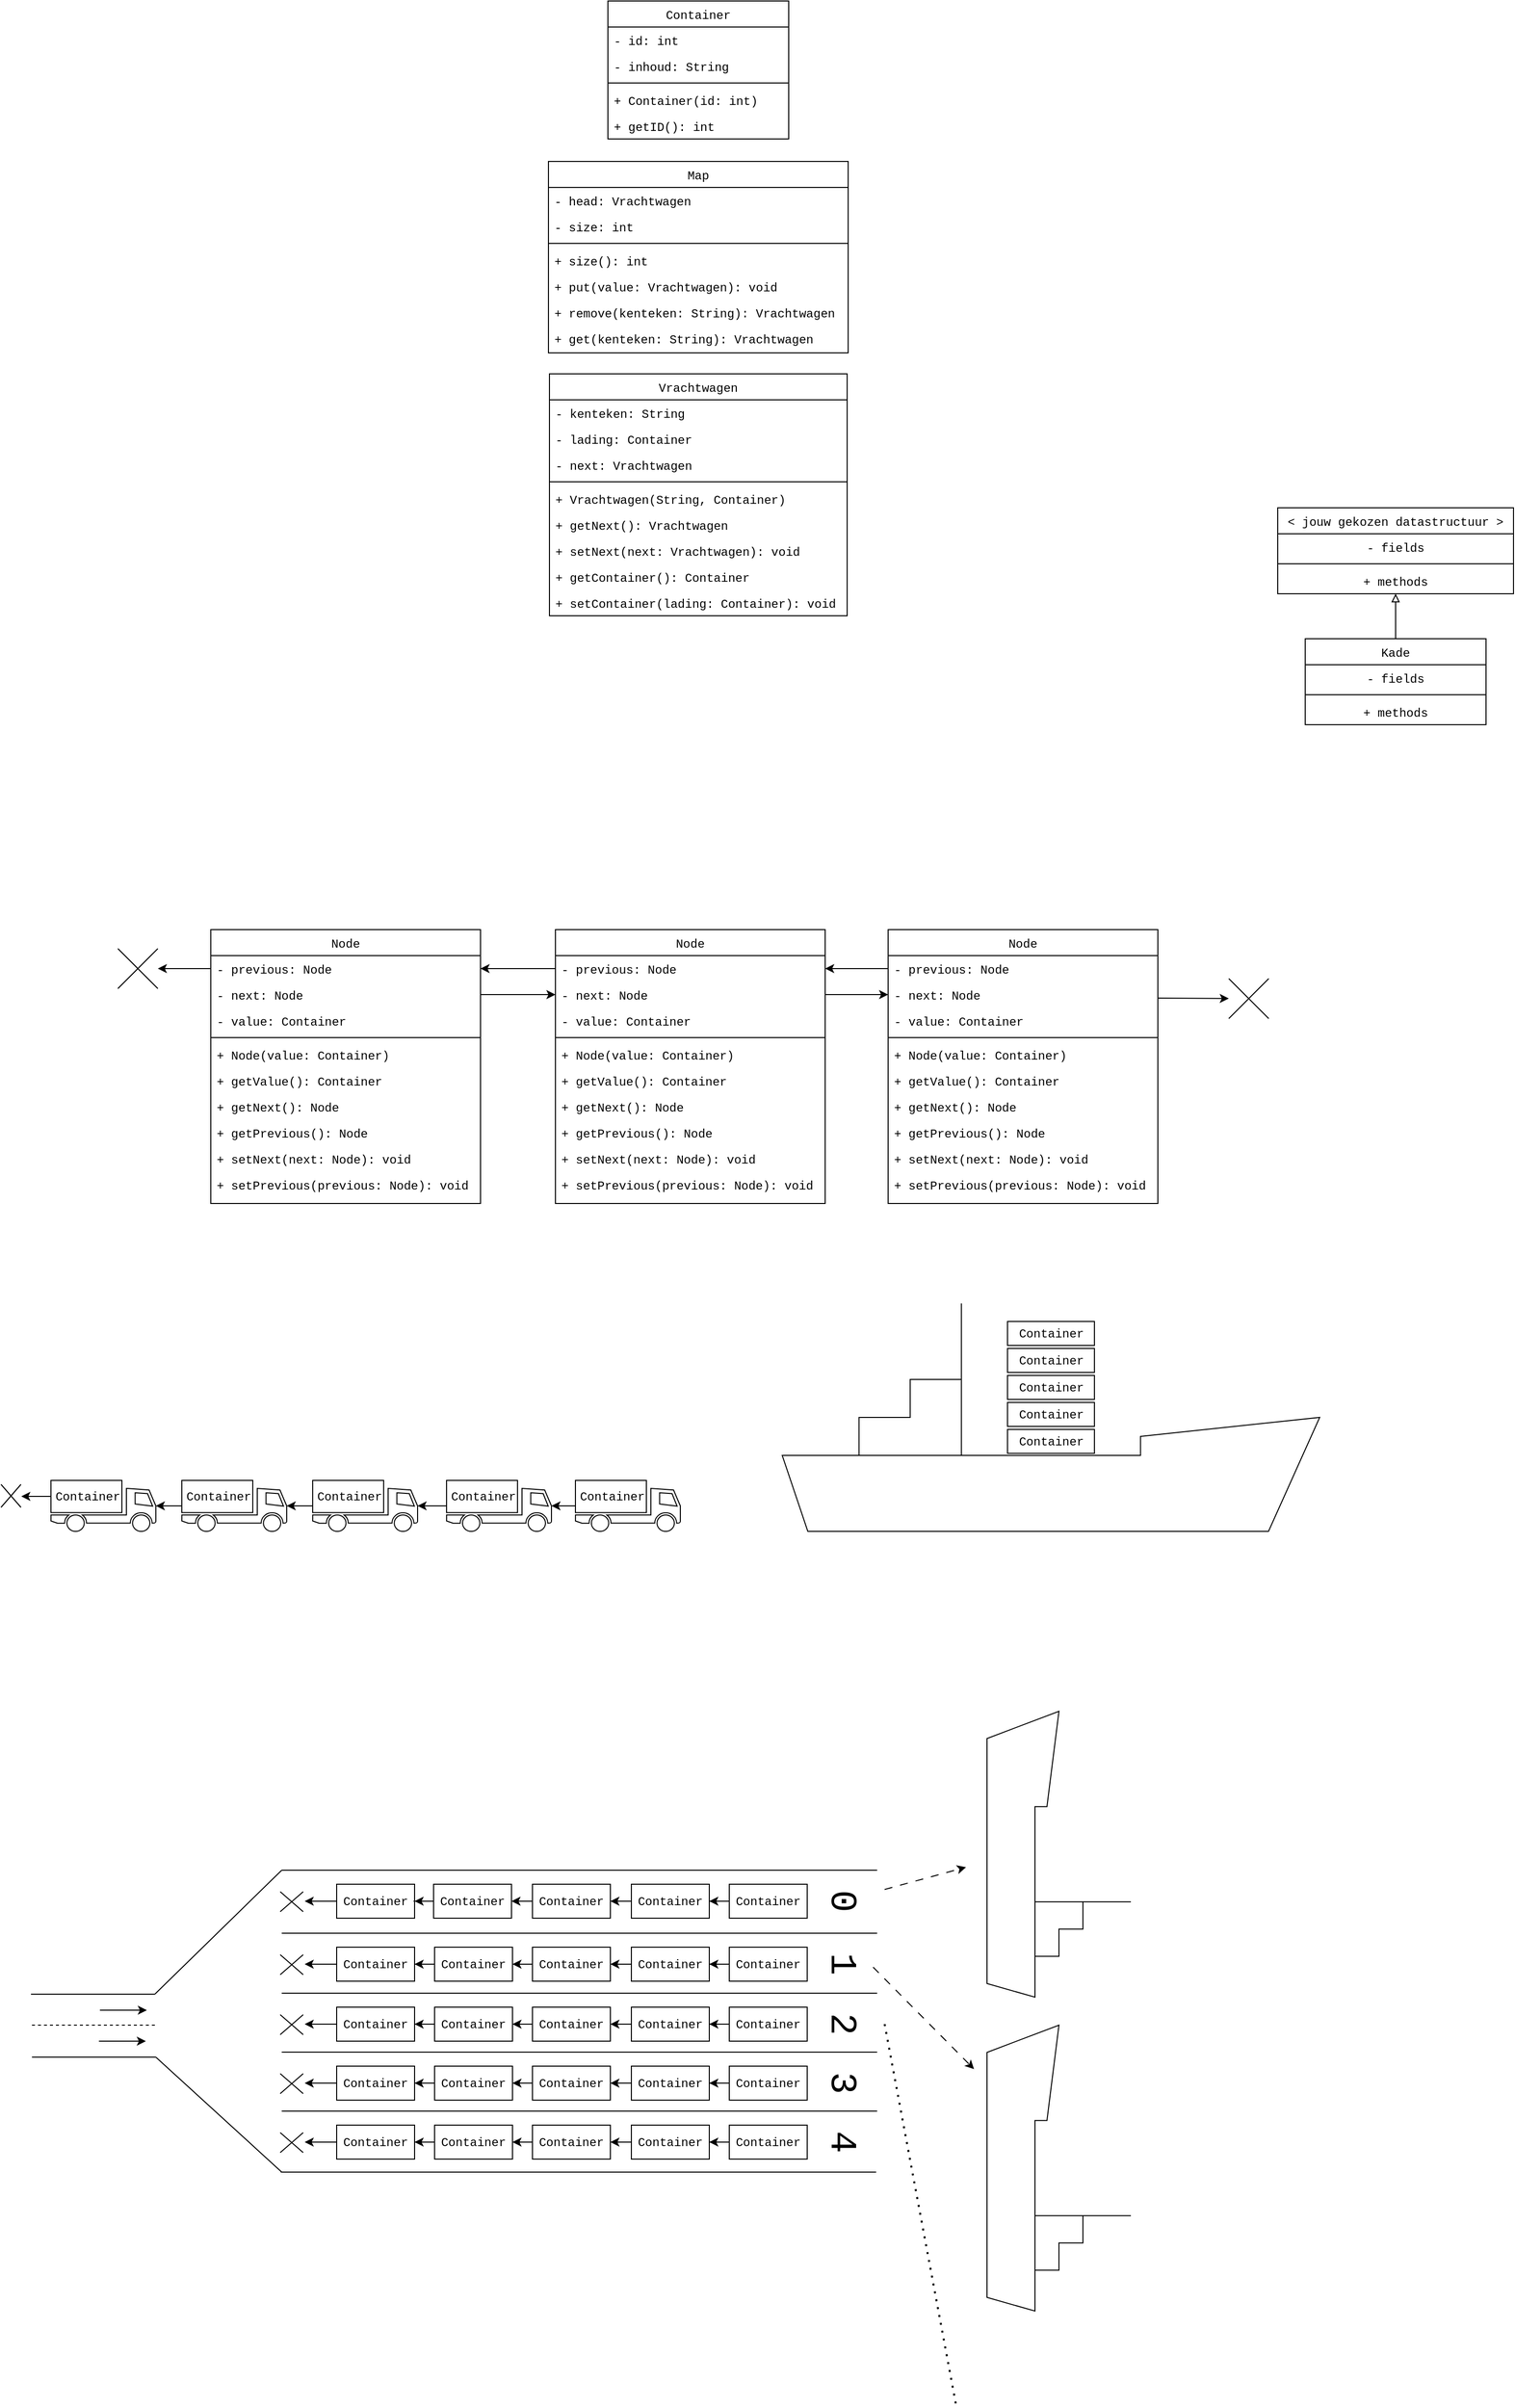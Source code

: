 <mxfile version="24.0.1" type="device">
  <diagram name="Page-1" id="PR6fOSyUJeauLr7hAAhh">
    <mxGraphModel dx="1669" dy="2270" grid="0" gridSize="10" guides="1" tooltips="1" connect="1" arrows="1" fold="1" page="0" pageScale="1" pageWidth="850" pageHeight="1100" math="0" shadow="0">
      <root>
        <mxCell id="0" />
        <mxCell id="1" parent="0" />
        <mxCell id="jDrMUYj8cxWC8FAjD2sR-1" value="Node" style="swimlane;fontStyle=0;align=center;verticalAlign=top;childLayout=stackLayout;horizontal=1;startSize=26;horizontalStack=0;resizeParent=1;resizeLast=0;collapsible=1;marginBottom=0;rounded=0;shadow=0;strokeWidth=1;fontFamily=Courier New;" parent="1" vertex="1">
          <mxGeometry x="61" y="-51" width="270" height="274" as="geometry">
            <mxRectangle x="550" y="140" width="160" height="26" as="alternateBounds" />
          </mxGeometry>
        </mxCell>
        <mxCell id="jDrMUYj8cxWC8FAjD2sR-2" value="- previous: Node" style="text;align=left;verticalAlign=top;spacingLeft=4;spacingRight=4;overflow=hidden;rotatable=0;points=[[0,0.5],[1,0.5]];portConstraint=eastwest;rounded=0;shadow=0;html=0;fontFamily=Courier New;" parent="jDrMUYj8cxWC8FAjD2sR-1" vertex="1">
          <mxGeometry y="26" width="270" height="26" as="geometry" />
        </mxCell>
        <mxCell id="jDrMUYj8cxWC8FAjD2sR-3" value="- next: Node" style="text;align=left;verticalAlign=top;spacingLeft=4;spacingRight=4;overflow=hidden;rotatable=0;points=[[0,0.5],[1,0.5]];portConstraint=eastwest;rounded=0;shadow=0;html=0;fontFamily=Courier New;" parent="jDrMUYj8cxWC8FAjD2sR-1" vertex="1">
          <mxGeometry y="52" width="270" height="26" as="geometry" />
        </mxCell>
        <mxCell id="jDrMUYj8cxWC8FAjD2sR-4" value="- value: Container" style="text;align=left;verticalAlign=top;spacingLeft=4;spacingRight=4;overflow=hidden;rotatable=0;points=[[0,0.5],[1,0.5]];portConstraint=eastwest;rounded=0;shadow=0;html=0;fontFamily=Courier New;" parent="jDrMUYj8cxWC8FAjD2sR-1" vertex="1">
          <mxGeometry y="78" width="270" height="26" as="geometry" />
        </mxCell>
        <mxCell id="jDrMUYj8cxWC8FAjD2sR-5" value="" style="line;html=1;strokeWidth=1;align=left;verticalAlign=middle;spacingTop=-1;spacingLeft=3;spacingRight=3;rotatable=0;labelPosition=right;points=[];portConstraint=eastwest;fontFamily=Courier New;" parent="jDrMUYj8cxWC8FAjD2sR-1" vertex="1">
          <mxGeometry y="104" width="270" height="8" as="geometry" />
        </mxCell>
        <mxCell id="jDrMUYj8cxWC8FAjD2sR-6" value="+ Node(value: Container)" style="text;align=left;verticalAlign=top;spacingLeft=4;spacingRight=4;overflow=hidden;rotatable=0;points=[[0,0.5],[1,0.5]];portConstraint=eastwest;fontFamily=Courier New;" parent="jDrMUYj8cxWC8FAjD2sR-1" vertex="1">
          <mxGeometry y="112" width="270" height="26" as="geometry" />
        </mxCell>
        <mxCell id="jDrMUYj8cxWC8FAjD2sR-7" value="+ getValue(): Container" style="text;align=left;verticalAlign=top;spacingLeft=4;spacingRight=4;overflow=hidden;rotatable=0;points=[[0,0.5],[1,0.5]];portConstraint=eastwest;fontFamily=Courier New;" parent="jDrMUYj8cxWC8FAjD2sR-1" vertex="1">
          <mxGeometry y="138" width="270" height="26" as="geometry" />
        </mxCell>
        <mxCell id="jDrMUYj8cxWC8FAjD2sR-8" value="+ getNext(): Node" style="text;align=left;verticalAlign=top;spacingLeft=4;spacingRight=4;overflow=hidden;rotatable=0;points=[[0,0.5],[1,0.5]];portConstraint=eastwest;fontFamily=Courier New;" parent="jDrMUYj8cxWC8FAjD2sR-1" vertex="1">
          <mxGeometry y="164" width="270" height="26" as="geometry" />
        </mxCell>
        <mxCell id="jDrMUYj8cxWC8FAjD2sR-9" value="+ getPrevious(): Node" style="text;align=left;verticalAlign=top;spacingLeft=4;spacingRight=4;overflow=hidden;rotatable=0;points=[[0,0.5],[1,0.5]];portConstraint=eastwest;fontFamily=Courier New;" parent="jDrMUYj8cxWC8FAjD2sR-1" vertex="1">
          <mxGeometry y="190" width="270" height="26" as="geometry" />
        </mxCell>
        <mxCell id="jDrMUYj8cxWC8FAjD2sR-10" value="+ setNext(next: Node): void" style="text;align=left;verticalAlign=top;spacingLeft=4;spacingRight=4;overflow=hidden;rotatable=0;points=[[0,0.5],[1,0.5]];portConstraint=eastwest;fontFamily=Courier New;" parent="jDrMUYj8cxWC8FAjD2sR-1" vertex="1">
          <mxGeometry y="216" width="270" height="26" as="geometry" />
        </mxCell>
        <mxCell id="jDrMUYj8cxWC8FAjD2sR-11" value="+ setPrevious(previous: Node): void" style="text;align=left;verticalAlign=top;spacingLeft=4;spacingRight=4;overflow=hidden;rotatable=0;points=[[0,0.5],[1,0.5]];portConstraint=eastwest;fontFamily=Courier New;" parent="jDrMUYj8cxWC8FAjD2sR-1" vertex="1">
          <mxGeometry y="242" width="270" height="26" as="geometry" />
        </mxCell>
        <mxCell id="jDrMUYj8cxWC8FAjD2sR-12" value="Node" style="swimlane;fontStyle=0;align=center;verticalAlign=top;childLayout=stackLayout;horizontal=1;startSize=26;horizontalStack=0;resizeParent=1;resizeLast=0;collapsible=1;marginBottom=0;rounded=0;shadow=0;strokeWidth=1;fontFamily=Courier New;" parent="1" vertex="1">
          <mxGeometry x="406" y="-51" width="270" height="274" as="geometry">
            <mxRectangle x="550" y="140" width="160" height="26" as="alternateBounds" />
          </mxGeometry>
        </mxCell>
        <mxCell id="jDrMUYj8cxWC8FAjD2sR-13" value="- previous: Node" style="text;align=left;verticalAlign=top;spacingLeft=4;spacingRight=4;overflow=hidden;rotatable=0;points=[[0,0.5],[1,0.5]];portConstraint=eastwest;rounded=0;shadow=0;html=0;fontFamily=Courier New;" parent="jDrMUYj8cxWC8FAjD2sR-12" vertex="1">
          <mxGeometry y="26" width="270" height="26" as="geometry" />
        </mxCell>
        <mxCell id="jDrMUYj8cxWC8FAjD2sR-14" value="- next: Node" style="text;align=left;verticalAlign=top;spacingLeft=4;spacingRight=4;overflow=hidden;rotatable=0;points=[[0,0.5],[1,0.5]];portConstraint=eastwest;rounded=0;shadow=0;html=0;fontFamily=Courier New;" parent="jDrMUYj8cxWC8FAjD2sR-12" vertex="1">
          <mxGeometry y="52" width="270" height="26" as="geometry" />
        </mxCell>
        <mxCell id="jDrMUYj8cxWC8FAjD2sR-15" value="- value: Container" style="text;align=left;verticalAlign=top;spacingLeft=4;spacingRight=4;overflow=hidden;rotatable=0;points=[[0,0.5],[1,0.5]];portConstraint=eastwest;rounded=0;shadow=0;html=0;fontFamily=Courier New;" parent="jDrMUYj8cxWC8FAjD2sR-12" vertex="1">
          <mxGeometry y="78" width="270" height="26" as="geometry" />
        </mxCell>
        <mxCell id="jDrMUYj8cxWC8FAjD2sR-16" value="" style="line;html=1;strokeWidth=1;align=left;verticalAlign=middle;spacingTop=-1;spacingLeft=3;spacingRight=3;rotatable=0;labelPosition=right;points=[];portConstraint=eastwest;fontFamily=Courier New;" parent="jDrMUYj8cxWC8FAjD2sR-12" vertex="1">
          <mxGeometry y="104" width="270" height="8" as="geometry" />
        </mxCell>
        <mxCell id="jDrMUYj8cxWC8FAjD2sR-17" value="+ Node(value: Container)" style="text;align=left;verticalAlign=top;spacingLeft=4;spacingRight=4;overflow=hidden;rotatable=0;points=[[0,0.5],[1,0.5]];portConstraint=eastwest;fontFamily=Courier New;" parent="jDrMUYj8cxWC8FAjD2sR-12" vertex="1">
          <mxGeometry y="112" width="270" height="26" as="geometry" />
        </mxCell>
        <mxCell id="jDrMUYj8cxWC8FAjD2sR-18" value="+ getValue(): Container" style="text;align=left;verticalAlign=top;spacingLeft=4;spacingRight=4;overflow=hidden;rotatable=0;points=[[0,0.5],[1,0.5]];portConstraint=eastwest;fontFamily=Courier New;" parent="jDrMUYj8cxWC8FAjD2sR-12" vertex="1">
          <mxGeometry y="138" width="270" height="26" as="geometry" />
        </mxCell>
        <mxCell id="jDrMUYj8cxWC8FAjD2sR-19" value="+ getNext(): Node" style="text;align=left;verticalAlign=top;spacingLeft=4;spacingRight=4;overflow=hidden;rotatable=0;points=[[0,0.5],[1,0.5]];portConstraint=eastwest;fontFamily=Courier New;" parent="jDrMUYj8cxWC8FAjD2sR-12" vertex="1">
          <mxGeometry y="164" width="270" height="26" as="geometry" />
        </mxCell>
        <mxCell id="jDrMUYj8cxWC8FAjD2sR-20" value="+ getPrevious(): Node" style="text;align=left;verticalAlign=top;spacingLeft=4;spacingRight=4;overflow=hidden;rotatable=0;points=[[0,0.5],[1,0.5]];portConstraint=eastwest;fontFamily=Courier New;" parent="jDrMUYj8cxWC8FAjD2sR-12" vertex="1">
          <mxGeometry y="190" width="270" height="26" as="geometry" />
        </mxCell>
        <mxCell id="jDrMUYj8cxWC8FAjD2sR-21" value="+ setNext(next: Node): void" style="text;align=left;verticalAlign=top;spacingLeft=4;spacingRight=4;overflow=hidden;rotatable=0;points=[[0,0.5],[1,0.5]];portConstraint=eastwest;fontFamily=Courier New;" parent="jDrMUYj8cxWC8FAjD2sR-12" vertex="1">
          <mxGeometry y="216" width="270" height="26" as="geometry" />
        </mxCell>
        <mxCell id="jDrMUYj8cxWC8FAjD2sR-22" value="+ setPrevious(previous: Node): void" style="text;align=left;verticalAlign=top;spacingLeft=4;spacingRight=4;overflow=hidden;rotatable=0;points=[[0,0.5],[1,0.5]];portConstraint=eastwest;fontFamily=Courier New;" parent="jDrMUYj8cxWC8FAjD2sR-12" vertex="1">
          <mxGeometry y="242" width="270" height="26" as="geometry" />
        </mxCell>
        <mxCell id="jDrMUYj8cxWC8FAjD2sR-23" value="Node" style="swimlane;fontStyle=0;align=center;verticalAlign=top;childLayout=stackLayout;horizontal=1;startSize=26;horizontalStack=0;resizeParent=1;resizeLast=0;collapsible=1;marginBottom=0;rounded=0;shadow=0;strokeWidth=1;fontFamily=Courier New;" parent="1" vertex="1">
          <mxGeometry x="739" y="-51" width="270" height="274" as="geometry">
            <mxRectangle x="550" y="140" width="160" height="26" as="alternateBounds" />
          </mxGeometry>
        </mxCell>
        <mxCell id="jDrMUYj8cxWC8FAjD2sR-24" value="- previous: Node" style="text;align=left;verticalAlign=top;spacingLeft=4;spacingRight=4;overflow=hidden;rotatable=0;points=[[0,0.5],[1,0.5]];portConstraint=eastwest;rounded=0;shadow=0;html=0;fontFamily=Courier New;" parent="jDrMUYj8cxWC8FAjD2sR-23" vertex="1">
          <mxGeometry y="26" width="270" height="26" as="geometry" />
        </mxCell>
        <mxCell id="jDrMUYj8cxWC8FAjD2sR-25" value="- next: Node" style="text;align=left;verticalAlign=top;spacingLeft=4;spacingRight=4;overflow=hidden;rotatable=0;points=[[0,0.5],[1,0.5]];portConstraint=eastwest;rounded=0;shadow=0;html=0;fontFamily=Courier New;" parent="jDrMUYj8cxWC8FAjD2sR-23" vertex="1">
          <mxGeometry y="52" width="270" height="26" as="geometry" />
        </mxCell>
        <mxCell id="jDrMUYj8cxWC8FAjD2sR-26" value="- value: Container" style="text;align=left;verticalAlign=top;spacingLeft=4;spacingRight=4;overflow=hidden;rotatable=0;points=[[0,0.5],[1,0.5]];portConstraint=eastwest;rounded=0;shadow=0;html=0;fontFamily=Courier New;" parent="jDrMUYj8cxWC8FAjD2sR-23" vertex="1">
          <mxGeometry y="78" width="270" height="26" as="geometry" />
        </mxCell>
        <mxCell id="jDrMUYj8cxWC8FAjD2sR-27" value="" style="line;html=1;strokeWidth=1;align=left;verticalAlign=middle;spacingTop=-1;spacingLeft=3;spacingRight=3;rotatable=0;labelPosition=right;points=[];portConstraint=eastwest;fontFamily=Courier New;" parent="jDrMUYj8cxWC8FAjD2sR-23" vertex="1">
          <mxGeometry y="104" width="270" height="8" as="geometry" />
        </mxCell>
        <mxCell id="jDrMUYj8cxWC8FAjD2sR-28" value="+ Node(value: Container)" style="text;align=left;verticalAlign=top;spacingLeft=4;spacingRight=4;overflow=hidden;rotatable=0;points=[[0,0.5],[1,0.5]];portConstraint=eastwest;fontFamily=Courier New;" parent="jDrMUYj8cxWC8FAjD2sR-23" vertex="1">
          <mxGeometry y="112" width="270" height="26" as="geometry" />
        </mxCell>
        <mxCell id="jDrMUYj8cxWC8FAjD2sR-29" value="+ getValue(): Container" style="text;align=left;verticalAlign=top;spacingLeft=4;spacingRight=4;overflow=hidden;rotatable=0;points=[[0,0.5],[1,0.5]];portConstraint=eastwest;fontFamily=Courier New;" parent="jDrMUYj8cxWC8FAjD2sR-23" vertex="1">
          <mxGeometry y="138" width="270" height="26" as="geometry" />
        </mxCell>
        <mxCell id="jDrMUYj8cxWC8FAjD2sR-30" value="+ getNext(): Node" style="text;align=left;verticalAlign=top;spacingLeft=4;spacingRight=4;overflow=hidden;rotatable=0;points=[[0,0.5],[1,0.5]];portConstraint=eastwest;fontFamily=Courier New;" parent="jDrMUYj8cxWC8FAjD2sR-23" vertex="1">
          <mxGeometry y="164" width="270" height="26" as="geometry" />
        </mxCell>
        <mxCell id="jDrMUYj8cxWC8FAjD2sR-31" value="+ getPrevious(): Node" style="text;align=left;verticalAlign=top;spacingLeft=4;spacingRight=4;overflow=hidden;rotatable=0;points=[[0,0.5],[1,0.5]];portConstraint=eastwest;fontFamily=Courier New;" parent="jDrMUYj8cxWC8FAjD2sR-23" vertex="1">
          <mxGeometry y="190" width="270" height="26" as="geometry" />
        </mxCell>
        <mxCell id="jDrMUYj8cxWC8FAjD2sR-32" value="+ setNext(next: Node): void" style="text;align=left;verticalAlign=top;spacingLeft=4;spacingRight=4;overflow=hidden;rotatable=0;points=[[0,0.5],[1,0.5]];portConstraint=eastwest;fontFamily=Courier New;" parent="jDrMUYj8cxWC8FAjD2sR-23" vertex="1">
          <mxGeometry y="216" width="270" height="26" as="geometry" />
        </mxCell>
        <mxCell id="jDrMUYj8cxWC8FAjD2sR-33" value="+ setPrevious(previous: Node): void" style="text;align=left;verticalAlign=top;spacingLeft=4;spacingRight=4;overflow=hidden;rotatable=0;points=[[0,0.5],[1,0.5]];portConstraint=eastwest;fontFamily=Courier New;" parent="jDrMUYj8cxWC8FAjD2sR-23" vertex="1">
          <mxGeometry y="242" width="270" height="26" as="geometry" />
        </mxCell>
        <mxCell id="jDrMUYj8cxWC8FAjD2sR-35" value="" style="endArrow=classic;html=1;rounded=0;exitX=1;exitY=0.5;exitDx=0;exitDy=0;entryX=0;entryY=0.5;entryDx=0;entryDy=0;" parent="1" source="jDrMUYj8cxWC8FAjD2sR-3" target="jDrMUYj8cxWC8FAjD2sR-14" edge="1">
          <mxGeometry width="50" height="50" relative="1" as="geometry">
            <mxPoint x="494" y="236" as="sourcePoint" />
            <mxPoint x="544" y="186" as="targetPoint" />
          </mxGeometry>
        </mxCell>
        <mxCell id="jDrMUYj8cxWC8FAjD2sR-36" value="" style="endArrow=classic;html=1;rounded=0;" parent="1" source="jDrMUYj8cxWC8FAjD2sR-14" target="jDrMUYj8cxWC8FAjD2sR-25" edge="1">
          <mxGeometry width="50" height="50" relative="1" as="geometry">
            <mxPoint x="676" y="9" as="sourcePoint" />
            <mxPoint x="751" y="9" as="targetPoint" />
          </mxGeometry>
        </mxCell>
        <mxCell id="jDrMUYj8cxWC8FAjD2sR-38" value="" style="endArrow=classic;html=1;rounded=0;entryX=1;entryY=0.5;entryDx=0;entryDy=0;" parent="1" source="jDrMUYj8cxWC8FAjD2sR-13" target="jDrMUYj8cxWC8FAjD2sR-2" edge="1">
          <mxGeometry width="50" height="50" relative="1" as="geometry">
            <mxPoint x="361" y="44" as="sourcePoint" />
            <mxPoint x="436" y="44" as="targetPoint" />
          </mxGeometry>
        </mxCell>
        <mxCell id="jDrMUYj8cxWC8FAjD2sR-39" value="" style="endArrow=classic;html=1;rounded=0;exitX=0;exitY=0.5;exitDx=0;exitDy=0;entryX=1;entryY=0.5;entryDx=0;entryDy=0;" parent="1" source="jDrMUYj8cxWC8FAjD2sR-24" target="jDrMUYj8cxWC8FAjD2sR-13" edge="1">
          <mxGeometry width="50" height="50" relative="1" as="geometry">
            <mxPoint x="371" y="54" as="sourcePoint" />
            <mxPoint x="446" y="54" as="targetPoint" />
          </mxGeometry>
        </mxCell>
        <mxCell id="jDrMUYj8cxWC8FAjD2sR-42" value="" style="endArrow=classic;html=1;rounded=0;exitX=1;exitY=0.25;exitDx=0;exitDy=0;" parent="1" source="jDrMUYj8cxWC8FAjD2sR-23" target="jDrMUYj8cxWC8FAjD2sR-41" edge="1">
          <mxGeometry width="50" height="50" relative="1" as="geometry">
            <mxPoint x="1009" y="18" as="sourcePoint" />
            <mxPoint x="1106" y="18" as="targetPoint" />
          </mxGeometry>
        </mxCell>
        <mxCell id="jDrMUYj8cxWC8FAjD2sR-41" value="" style="shape=mxgraph.sysml.x;" parent="1" vertex="1">
          <mxGeometry x="1080" y="-2" width="40" height="40" as="geometry" />
        </mxCell>
        <mxCell id="jDrMUYj8cxWC8FAjD2sR-43" value="" style="endArrow=classic;html=1;rounded=0;exitX=0;exitY=0.5;exitDx=0;exitDy=0;" parent="1" source="jDrMUYj8cxWC8FAjD2sR-2" target="jDrMUYj8cxWC8FAjD2sR-44" edge="1">
          <mxGeometry width="50" height="50" relative="1" as="geometry">
            <mxPoint x="391" y="74" as="sourcePoint" />
            <mxPoint x="-12" y="-12" as="targetPoint" />
          </mxGeometry>
        </mxCell>
        <mxCell id="jDrMUYj8cxWC8FAjD2sR-44" value="" style="shape=mxgraph.sysml.x;" parent="1" vertex="1">
          <mxGeometry x="-32" y="-32" width="40" height="40" as="geometry" />
        </mxCell>
        <mxCell id="jDrMUYj8cxWC8FAjD2sR-45" value="" style="verticalLabelPosition=bottom;outlineConnect=0;align=center;dashed=0;html=1;verticalAlign=top;shape=mxgraph.pid.misc.ship" parent="1" vertex="1">
          <mxGeometry x="633" y="323" width="538" height="228" as="geometry" />
        </mxCell>
        <mxCell id="jDrMUYj8cxWC8FAjD2sR-46" value="&lt;font face=&quot;Courier New&quot;&gt;Container&lt;/font&gt;" style="rounded=0;whiteSpace=wrap;html=1;" parent="1" vertex="1">
          <mxGeometry x="858.5" y="449" width="87" height="24" as="geometry" />
        </mxCell>
        <mxCell id="jDrMUYj8cxWC8FAjD2sR-48" value="&lt;font face=&quot;Courier New&quot;&gt;Container&lt;/font&gt;" style="rounded=0;whiteSpace=wrap;html=1;" parent="1" vertex="1">
          <mxGeometry x="858.5" y="422" width="87" height="24" as="geometry" />
        </mxCell>
        <mxCell id="jDrMUYj8cxWC8FAjD2sR-49" value="&lt;font face=&quot;Courier New&quot;&gt;Container&lt;/font&gt;" style="rounded=0;whiteSpace=wrap;html=1;" parent="1" vertex="1">
          <mxGeometry x="858.5" y="395" width="87" height="24" as="geometry" />
        </mxCell>
        <mxCell id="jDrMUYj8cxWC8FAjD2sR-50" value="&lt;font face=&quot;Courier New&quot;&gt;Container&lt;/font&gt;" style="rounded=0;whiteSpace=wrap;html=1;" parent="1" vertex="1">
          <mxGeometry x="858.5" y="368" width="87" height="24" as="geometry" />
        </mxCell>
        <mxCell id="jDrMUYj8cxWC8FAjD2sR-51" value="&lt;font face=&quot;Courier New&quot;&gt;Container&lt;/font&gt;" style="rounded=0;whiteSpace=wrap;html=1;" parent="1" vertex="1">
          <mxGeometry x="858.5" y="341" width="87" height="24" as="geometry" />
        </mxCell>
        <mxCell id="jDrMUYj8cxWC8FAjD2sR-54" value="" style="group" parent="1" vertex="1" connectable="0">
          <mxGeometry x="297" y="500" width="105" height="51" as="geometry" />
        </mxCell>
        <mxCell id="jDrMUYj8cxWC8FAjD2sR-52" value="" style="shape=mxgraph.signs.transportation.truck_1;html=1;pointerEvents=1;fillColor=none;strokeColor=default;verticalLabelPosition=bottom;verticalAlign=top;align=center;flipH=1;movable=1;resizable=1;rotatable=1;deletable=1;editable=1;locked=0;connectable=1;" parent="jDrMUYj8cxWC8FAjD2sR-54" vertex="1">
          <mxGeometry width="105" height="51" as="geometry" />
        </mxCell>
        <mxCell id="jDrMUYj8cxWC8FAjD2sR-53" value="&lt;font face=&quot;Courier New&quot;&gt;Container&lt;/font&gt;" style="text;html=1;align=center;verticalAlign=middle;whiteSpace=wrap;rounded=0;" parent="jDrMUYj8cxWC8FAjD2sR-54" vertex="1">
          <mxGeometry y="5" width="74" height="22" as="geometry" />
        </mxCell>
        <mxCell id="jDrMUYj8cxWC8FAjD2sR-55" value="" style="group" parent="1" vertex="1" connectable="0">
          <mxGeometry x="163" y="500" width="105" height="51" as="geometry" />
        </mxCell>
        <mxCell id="jDrMUYj8cxWC8FAjD2sR-56" value="" style="shape=mxgraph.signs.transportation.truck_1;html=1;pointerEvents=1;fillColor=none;strokeColor=default;verticalLabelPosition=bottom;verticalAlign=top;align=center;flipH=1;movable=1;resizable=1;rotatable=1;deletable=1;editable=1;locked=0;connectable=1;" parent="jDrMUYj8cxWC8FAjD2sR-55" vertex="1">
          <mxGeometry width="105" height="51" as="geometry" />
        </mxCell>
        <mxCell id="jDrMUYj8cxWC8FAjD2sR-57" value="&lt;font face=&quot;Courier New&quot;&gt;Container&lt;/font&gt;" style="text;html=1;align=center;verticalAlign=middle;whiteSpace=wrap;rounded=0;" parent="jDrMUYj8cxWC8FAjD2sR-55" vertex="1">
          <mxGeometry y="5" width="74" height="22" as="geometry" />
        </mxCell>
        <mxCell id="jDrMUYj8cxWC8FAjD2sR-58" value="" style="group" parent="1" vertex="1" connectable="0">
          <mxGeometry x="32" y="500" width="105" height="51" as="geometry" />
        </mxCell>
        <mxCell id="jDrMUYj8cxWC8FAjD2sR-59" value="" style="shape=mxgraph.signs.transportation.truck_1;html=1;pointerEvents=1;fillColor=none;strokeColor=default;verticalLabelPosition=bottom;verticalAlign=top;align=center;flipH=1;movable=1;resizable=1;rotatable=1;deletable=1;editable=1;locked=0;connectable=1;" parent="jDrMUYj8cxWC8FAjD2sR-58" vertex="1">
          <mxGeometry width="105" height="51" as="geometry" />
        </mxCell>
        <mxCell id="jDrMUYj8cxWC8FAjD2sR-60" value="&lt;font face=&quot;Courier New&quot;&gt;Container&lt;/font&gt;" style="text;html=1;align=center;verticalAlign=middle;whiteSpace=wrap;rounded=0;" parent="jDrMUYj8cxWC8FAjD2sR-58" vertex="1">
          <mxGeometry y="5" width="74" height="22" as="geometry" />
        </mxCell>
        <mxCell id="jDrMUYj8cxWC8FAjD2sR-61" value="" style="group" parent="1" vertex="1" connectable="0">
          <mxGeometry x="426" y="500" width="105" height="51" as="geometry" />
        </mxCell>
        <mxCell id="jDrMUYj8cxWC8FAjD2sR-62" value="" style="shape=mxgraph.signs.transportation.truck_1;html=1;pointerEvents=1;fillColor=none;strokeColor=default;verticalLabelPosition=bottom;verticalAlign=top;align=center;flipH=1;movable=1;resizable=1;rotatable=1;deletable=1;editable=1;locked=0;connectable=1;" parent="jDrMUYj8cxWC8FAjD2sR-61" vertex="1">
          <mxGeometry width="105" height="51" as="geometry" />
        </mxCell>
        <mxCell id="jDrMUYj8cxWC8FAjD2sR-63" value="&lt;font face=&quot;Courier New&quot;&gt;Container&lt;/font&gt;" style="text;html=1;align=center;verticalAlign=middle;whiteSpace=wrap;rounded=0;" parent="jDrMUYj8cxWC8FAjD2sR-61" vertex="1">
          <mxGeometry y="5" width="74" height="22" as="geometry" />
        </mxCell>
        <mxCell id="jDrMUYj8cxWC8FAjD2sR-64" value="" style="group" parent="1" vertex="1" connectable="0">
          <mxGeometry x="-99" y="500" width="105" height="51" as="geometry" />
        </mxCell>
        <mxCell id="jDrMUYj8cxWC8FAjD2sR-65" value="" style="shape=mxgraph.signs.transportation.truck_1;html=1;pointerEvents=1;fillColor=none;strokeColor=default;verticalLabelPosition=bottom;verticalAlign=top;align=center;flipH=1;movable=1;resizable=1;rotatable=1;deletable=1;editable=1;locked=0;connectable=1;" parent="jDrMUYj8cxWC8FAjD2sR-64" vertex="1">
          <mxGeometry width="105" height="51" as="geometry" />
        </mxCell>
        <mxCell id="jDrMUYj8cxWC8FAjD2sR-82" style="edgeStyle=orthogonalEdgeStyle;rounded=0;orthogonalLoop=1;jettySize=auto;html=1;" parent="jDrMUYj8cxWC8FAjD2sR-64" source="jDrMUYj8cxWC8FAjD2sR-66" edge="1">
          <mxGeometry relative="1" as="geometry">
            <mxPoint x="-29.667" y="16.0" as="targetPoint" />
          </mxGeometry>
        </mxCell>
        <mxCell id="jDrMUYj8cxWC8FAjD2sR-66" value="&lt;font face=&quot;Courier New&quot;&gt;Container&lt;/font&gt;" style="text;html=1;align=center;verticalAlign=middle;whiteSpace=wrap;rounded=0;" parent="jDrMUYj8cxWC8FAjD2sR-64" vertex="1">
          <mxGeometry y="5" width="74" height="22" as="geometry" />
        </mxCell>
        <mxCell id="jDrMUYj8cxWC8FAjD2sR-75" style="edgeStyle=orthogonalEdgeStyle;rounded=0;orthogonalLoop=1;jettySize=auto;html=1;entryX=0;entryY=0.5;entryDx=0;entryDy=0;entryPerimeter=0;" parent="1" source="jDrMUYj8cxWC8FAjD2sR-62" target="jDrMUYj8cxWC8FAjD2sR-52" edge="1">
          <mxGeometry relative="1" as="geometry" />
        </mxCell>
        <mxCell id="jDrMUYj8cxWC8FAjD2sR-77" style="edgeStyle=orthogonalEdgeStyle;rounded=0;orthogonalLoop=1;jettySize=auto;html=1;entryX=0;entryY=0.5;entryDx=0;entryDy=0;entryPerimeter=0;" parent="1" source="jDrMUYj8cxWC8FAjD2sR-52" target="jDrMUYj8cxWC8FAjD2sR-56" edge="1">
          <mxGeometry relative="1" as="geometry" />
        </mxCell>
        <mxCell id="jDrMUYj8cxWC8FAjD2sR-78" style="edgeStyle=orthogonalEdgeStyle;rounded=0;orthogonalLoop=1;jettySize=auto;html=1;entryX=0;entryY=0.5;entryDx=0;entryDy=0;entryPerimeter=0;" parent="1" source="jDrMUYj8cxWC8FAjD2sR-56" target="jDrMUYj8cxWC8FAjD2sR-59" edge="1">
          <mxGeometry relative="1" as="geometry" />
        </mxCell>
        <mxCell id="jDrMUYj8cxWC8FAjD2sR-81" style="edgeStyle=orthogonalEdgeStyle;rounded=0;orthogonalLoop=1;jettySize=auto;html=1;entryX=0;entryY=0.5;entryDx=0;entryDy=0;entryPerimeter=0;" parent="1" source="jDrMUYj8cxWC8FAjD2sR-59" target="jDrMUYj8cxWC8FAjD2sR-65" edge="1">
          <mxGeometry relative="1" as="geometry" />
        </mxCell>
        <mxCell id="jDrMUYj8cxWC8FAjD2sR-83" value="" style="shape=mxgraph.sysml.x;" parent="1" vertex="1">
          <mxGeometry x="-149" y="504" width="20" height="23" as="geometry" />
        </mxCell>
        <mxCell id="jDrMUYj8cxWC8FAjD2sR-152" value="" style="group;rotation=90;" parent="1" vertex="1" connectable="0">
          <mxGeometry x="278" y="739" width="310" height="605" as="geometry" />
        </mxCell>
        <mxCell id="jDrMUYj8cxWC8FAjD2sR-93" style="edgeStyle=orthogonalEdgeStyle;rounded=0;orthogonalLoop=1;jettySize=auto;html=1;" parent="jDrMUYj8cxWC8FAjD2sR-152" source="jDrMUYj8cxWC8FAjD2sR-84" edge="1">
          <mxGeometry relative="1" as="geometry">
            <mxPoint x="-123" y="182" as="targetPoint" />
          </mxGeometry>
        </mxCell>
        <mxCell id="jDrMUYj8cxWC8FAjD2sR-84" value="&lt;div&gt;&lt;font face=&quot;Courier New&quot;&gt;Container&lt;/font&gt;&lt;/div&gt;" style="rounded=0;whiteSpace=wrap;html=1;rotation=0;" parent="jDrMUYj8cxWC8FAjD2sR-152" vertex="1">
          <mxGeometry x="-91" y="165" width="78" height="34" as="geometry" />
        </mxCell>
        <mxCell id="jDrMUYj8cxWC8FAjD2sR-92" style="edgeStyle=orthogonalEdgeStyle;rounded=0;orthogonalLoop=1;jettySize=auto;html=1;entryX=1;entryY=0.5;entryDx=0;entryDy=0;" parent="jDrMUYj8cxWC8FAjD2sR-152" source="jDrMUYj8cxWC8FAjD2sR-85" target="jDrMUYj8cxWC8FAjD2sR-84" edge="1">
          <mxGeometry relative="1" as="geometry" />
        </mxCell>
        <mxCell id="jDrMUYj8cxWC8FAjD2sR-85" value="&lt;div&gt;&lt;font face=&quot;Courier New&quot;&gt;Container&lt;/font&gt;&lt;/div&gt;" style="rounded=0;whiteSpace=wrap;html=1;rotation=0;" parent="jDrMUYj8cxWC8FAjD2sR-152" vertex="1">
          <mxGeometry x="6" y="165" width="78" height="34" as="geometry" />
        </mxCell>
        <mxCell id="jDrMUYj8cxWC8FAjD2sR-91" style="edgeStyle=orthogonalEdgeStyle;rounded=0;orthogonalLoop=1;jettySize=auto;html=1;entryX=1;entryY=0.5;entryDx=0;entryDy=0;" parent="jDrMUYj8cxWC8FAjD2sR-152" source="jDrMUYj8cxWC8FAjD2sR-86" target="jDrMUYj8cxWC8FAjD2sR-85" edge="1">
          <mxGeometry relative="1" as="geometry" />
        </mxCell>
        <mxCell id="jDrMUYj8cxWC8FAjD2sR-86" value="&lt;div&gt;&lt;font face=&quot;Courier New&quot;&gt;Container&lt;/font&gt;&lt;/div&gt;" style="rounded=0;whiteSpace=wrap;html=1;rotation=0;" parent="jDrMUYj8cxWC8FAjD2sR-152" vertex="1">
          <mxGeometry x="105" y="165" width="78" height="34" as="geometry" />
        </mxCell>
        <mxCell id="jDrMUYj8cxWC8FAjD2sR-90" style="edgeStyle=orthogonalEdgeStyle;rounded=0;orthogonalLoop=1;jettySize=auto;html=1;entryX=1;entryY=0.5;entryDx=0;entryDy=0;" parent="jDrMUYj8cxWC8FAjD2sR-152" source="jDrMUYj8cxWC8FAjD2sR-87" target="jDrMUYj8cxWC8FAjD2sR-86" edge="1">
          <mxGeometry relative="1" as="geometry" />
        </mxCell>
        <mxCell id="jDrMUYj8cxWC8FAjD2sR-87" value="&lt;div&gt;&lt;font face=&quot;Courier New&quot;&gt;Container&lt;/font&gt;&lt;/div&gt;" style="rounded=0;whiteSpace=wrap;html=1;rotation=0;" parent="jDrMUYj8cxWC8FAjD2sR-152" vertex="1">
          <mxGeometry x="204" y="165" width="78" height="34" as="geometry" />
        </mxCell>
        <mxCell id="jDrMUYj8cxWC8FAjD2sR-89" style="edgeStyle=orthogonalEdgeStyle;rounded=0;orthogonalLoop=1;jettySize=auto;html=1;" parent="jDrMUYj8cxWC8FAjD2sR-152" source="jDrMUYj8cxWC8FAjD2sR-88" target="jDrMUYj8cxWC8FAjD2sR-87" edge="1">
          <mxGeometry relative="1" as="geometry" />
        </mxCell>
        <mxCell id="jDrMUYj8cxWC8FAjD2sR-88" value="&lt;div&gt;&lt;font face=&quot;Courier New&quot;&gt;Container&lt;/font&gt;&lt;/div&gt;" style="rounded=0;whiteSpace=wrap;html=1;rotation=0;" parent="jDrMUYj8cxWC8FAjD2sR-152" vertex="1">
          <mxGeometry x="302" y="165" width="78" height="34" as="geometry" />
        </mxCell>
        <mxCell id="jDrMUYj8cxWC8FAjD2sR-94" value="" style="shape=mxgraph.sysml.x;rotation=90;" parent="jDrMUYj8cxWC8FAjD2sR-152" vertex="1">
          <mxGeometry x="-146" y="171" width="20" height="23" as="geometry" />
        </mxCell>
        <mxCell id="jDrMUYj8cxWC8FAjD2sR-96" value="" style="endArrow=none;html=1;rounded=0;" parent="jDrMUYj8cxWC8FAjD2sR-152" edge="1">
          <mxGeometry width="50" height="50" relative="1" as="geometry">
            <mxPoint x="-146" y="151" as="sourcePoint" />
            <mxPoint x="450" y="151" as="targetPoint" />
          </mxGeometry>
        </mxCell>
        <mxCell id="jDrMUYj8cxWC8FAjD2sR-97" style="edgeStyle=orthogonalEdgeStyle;rounded=0;orthogonalLoop=1;jettySize=auto;html=1;" parent="jDrMUYj8cxWC8FAjD2sR-152" source="jDrMUYj8cxWC8FAjD2sR-98" edge="1">
          <mxGeometry relative="1" as="geometry">
            <mxPoint x="-123" y="245" as="targetPoint" />
          </mxGeometry>
        </mxCell>
        <mxCell id="jDrMUYj8cxWC8FAjD2sR-98" value="&lt;div&gt;&lt;font face=&quot;Courier New&quot;&gt;Container&lt;/font&gt;&lt;/div&gt;" style="rounded=0;whiteSpace=wrap;html=1;rotation=0;" parent="jDrMUYj8cxWC8FAjD2sR-152" vertex="1">
          <mxGeometry x="-91" y="228" width="78" height="34" as="geometry" />
        </mxCell>
        <mxCell id="jDrMUYj8cxWC8FAjD2sR-99" style="edgeStyle=orthogonalEdgeStyle;rounded=0;orthogonalLoop=1;jettySize=auto;html=1;entryX=1;entryY=0.5;entryDx=0;entryDy=0;" parent="jDrMUYj8cxWC8FAjD2sR-152" source="jDrMUYj8cxWC8FAjD2sR-100" target="jDrMUYj8cxWC8FAjD2sR-98" edge="1">
          <mxGeometry relative="1" as="geometry" />
        </mxCell>
        <mxCell id="jDrMUYj8cxWC8FAjD2sR-100" value="&lt;div&gt;&lt;font face=&quot;Courier New&quot;&gt;Container&lt;/font&gt;&lt;/div&gt;" style="rounded=0;whiteSpace=wrap;html=1;rotation=0;" parent="jDrMUYj8cxWC8FAjD2sR-152" vertex="1">
          <mxGeometry x="7" y="228" width="78" height="34" as="geometry" />
        </mxCell>
        <mxCell id="jDrMUYj8cxWC8FAjD2sR-101" style="edgeStyle=orthogonalEdgeStyle;rounded=0;orthogonalLoop=1;jettySize=auto;html=1;entryX=1;entryY=0.5;entryDx=0;entryDy=0;" parent="jDrMUYj8cxWC8FAjD2sR-152" source="jDrMUYj8cxWC8FAjD2sR-102" target="jDrMUYj8cxWC8FAjD2sR-100" edge="1">
          <mxGeometry relative="1" as="geometry" />
        </mxCell>
        <mxCell id="jDrMUYj8cxWC8FAjD2sR-102" value="&lt;div&gt;&lt;font face=&quot;Courier New&quot;&gt;Container&lt;/font&gt;&lt;/div&gt;" style="rounded=0;whiteSpace=wrap;html=1;rotation=0;" parent="jDrMUYj8cxWC8FAjD2sR-152" vertex="1">
          <mxGeometry x="105" y="228" width="78" height="34" as="geometry" />
        </mxCell>
        <mxCell id="jDrMUYj8cxWC8FAjD2sR-103" style="edgeStyle=orthogonalEdgeStyle;rounded=0;orthogonalLoop=1;jettySize=auto;html=1;entryX=1;entryY=0.5;entryDx=0;entryDy=0;" parent="jDrMUYj8cxWC8FAjD2sR-152" source="jDrMUYj8cxWC8FAjD2sR-104" target="jDrMUYj8cxWC8FAjD2sR-102" edge="1">
          <mxGeometry relative="1" as="geometry" />
        </mxCell>
        <mxCell id="jDrMUYj8cxWC8FAjD2sR-104" value="&lt;div&gt;&lt;font face=&quot;Courier New&quot;&gt;Container&lt;/font&gt;&lt;/div&gt;" style="rounded=0;whiteSpace=wrap;html=1;rotation=0;" parent="jDrMUYj8cxWC8FAjD2sR-152" vertex="1">
          <mxGeometry x="204" y="228" width="78" height="34" as="geometry" />
        </mxCell>
        <mxCell id="jDrMUYj8cxWC8FAjD2sR-105" style="edgeStyle=orthogonalEdgeStyle;rounded=0;orthogonalLoop=1;jettySize=auto;html=1;" parent="jDrMUYj8cxWC8FAjD2sR-152" source="jDrMUYj8cxWC8FAjD2sR-106" target="jDrMUYj8cxWC8FAjD2sR-104" edge="1">
          <mxGeometry relative="1" as="geometry" />
        </mxCell>
        <mxCell id="jDrMUYj8cxWC8FAjD2sR-106" value="&lt;div&gt;&lt;font face=&quot;Courier New&quot;&gt;Container&lt;/font&gt;&lt;/div&gt;" style="rounded=0;whiteSpace=wrap;html=1;rotation=0;" parent="jDrMUYj8cxWC8FAjD2sR-152" vertex="1">
          <mxGeometry x="302" y="228" width="78" height="34" as="geometry" />
        </mxCell>
        <mxCell id="jDrMUYj8cxWC8FAjD2sR-107" value="" style="shape=mxgraph.sysml.x;rotation=90;" parent="jDrMUYj8cxWC8FAjD2sR-152" vertex="1">
          <mxGeometry x="-146" y="234" width="20" height="23" as="geometry" />
        </mxCell>
        <mxCell id="jDrMUYj8cxWC8FAjD2sR-108" value="" style="endArrow=none;html=1;rounded=0;" parent="jDrMUYj8cxWC8FAjD2sR-152" edge="1">
          <mxGeometry width="50" height="50" relative="1" as="geometry">
            <mxPoint x="-146" y="214" as="sourcePoint" />
            <mxPoint x="450" y="214" as="targetPoint" />
          </mxGeometry>
        </mxCell>
        <mxCell id="jDrMUYj8cxWC8FAjD2sR-109" style="edgeStyle=orthogonalEdgeStyle;rounded=0;orthogonalLoop=1;jettySize=auto;html=1;" parent="jDrMUYj8cxWC8FAjD2sR-152" source="jDrMUYj8cxWC8FAjD2sR-110" edge="1">
          <mxGeometry relative="1" as="geometry">
            <mxPoint x="-123" y="305" as="targetPoint" />
          </mxGeometry>
        </mxCell>
        <mxCell id="jDrMUYj8cxWC8FAjD2sR-110" value="&lt;div&gt;&lt;font face=&quot;Courier New&quot;&gt;Container&lt;/font&gt;&lt;/div&gt;" style="rounded=0;whiteSpace=wrap;html=1;rotation=0;" parent="jDrMUYj8cxWC8FAjD2sR-152" vertex="1">
          <mxGeometry x="-91" y="288" width="78" height="34" as="geometry" />
        </mxCell>
        <mxCell id="jDrMUYj8cxWC8FAjD2sR-111" style="edgeStyle=orthogonalEdgeStyle;rounded=0;orthogonalLoop=1;jettySize=auto;html=1;entryX=1;entryY=0.5;entryDx=0;entryDy=0;" parent="jDrMUYj8cxWC8FAjD2sR-152" source="jDrMUYj8cxWC8FAjD2sR-112" target="jDrMUYj8cxWC8FAjD2sR-110" edge="1">
          <mxGeometry relative="1" as="geometry" />
        </mxCell>
        <mxCell id="jDrMUYj8cxWC8FAjD2sR-112" value="&lt;div&gt;&lt;font face=&quot;Courier New&quot;&gt;Container&lt;/font&gt;&lt;/div&gt;" style="rounded=0;whiteSpace=wrap;html=1;rotation=0;" parent="jDrMUYj8cxWC8FAjD2sR-152" vertex="1">
          <mxGeometry x="7" y="288" width="78" height="34" as="geometry" />
        </mxCell>
        <mxCell id="jDrMUYj8cxWC8FAjD2sR-113" style="edgeStyle=orthogonalEdgeStyle;rounded=0;orthogonalLoop=1;jettySize=auto;html=1;entryX=1;entryY=0.5;entryDx=0;entryDy=0;" parent="jDrMUYj8cxWC8FAjD2sR-152" source="jDrMUYj8cxWC8FAjD2sR-114" target="jDrMUYj8cxWC8FAjD2sR-112" edge="1">
          <mxGeometry relative="1" as="geometry" />
        </mxCell>
        <mxCell id="jDrMUYj8cxWC8FAjD2sR-114" value="&lt;div&gt;&lt;font face=&quot;Courier New&quot;&gt;Container&lt;/font&gt;&lt;/div&gt;" style="rounded=0;whiteSpace=wrap;html=1;rotation=0;" parent="jDrMUYj8cxWC8FAjD2sR-152" vertex="1">
          <mxGeometry x="105" y="288" width="78" height="34" as="geometry" />
        </mxCell>
        <mxCell id="jDrMUYj8cxWC8FAjD2sR-115" style="edgeStyle=orthogonalEdgeStyle;rounded=0;orthogonalLoop=1;jettySize=auto;html=1;entryX=1;entryY=0.5;entryDx=0;entryDy=0;" parent="jDrMUYj8cxWC8FAjD2sR-152" source="jDrMUYj8cxWC8FAjD2sR-116" target="jDrMUYj8cxWC8FAjD2sR-114" edge="1">
          <mxGeometry relative="1" as="geometry" />
        </mxCell>
        <mxCell id="jDrMUYj8cxWC8FAjD2sR-116" value="&lt;div&gt;&lt;font face=&quot;Courier New&quot;&gt;Container&lt;/font&gt;&lt;/div&gt;" style="rounded=0;whiteSpace=wrap;html=1;rotation=0;" parent="jDrMUYj8cxWC8FAjD2sR-152" vertex="1">
          <mxGeometry x="204" y="288" width="78" height="34" as="geometry" />
        </mxCell>
        <mxCell id="jDrMUYj8cxWC8FAjD2sR-117" style="edgeStyle=orthogonalEdgeStyle;rounded=0;orthogonalLoop=1;jettySize=auto;html=1;" parent="jDrMUYj8cxWC8FAjD2sR-152" source="jDrMUYj8cxWC8FAjD2sR-118" target="jDrMUYj8cxWC8FAjD2sR-116" edge="1">
          <mxGeometry relative="1" as="geometry" />
        </mxCell>
        <mxCell id="jDrMUYj8cxWC8FAjD2sR-118" value="&lt;div&gt;&lt;font face=&quot;Courier New&quot;&gt;Container&lt;/font&gt;&lt;/div&gt;" style="rounded=0;whiteSpace=wrap;html=1;rotation=0;" parent="jDrMUYj8cxWC8FAjD2sR-152" vertex="1">
          <mxGeometry x="302" y="288" width="78" height="34" as="geometry" />
        </mxCell>
        <mxCell id="jDrMUYj8cxWC8FAjD2sR-119" value="" style="shape=mxgraph.sysml.x;rotation=90;" parent="jDrMUYj8cxWC8FAjD2sR-152" vertex="1">
          <mxGeometry x="-146" y="294" width="20" height="23" as="geometry" />
        </mxCell>
        <mxCell id="jDrMUYj8cxWC8FAjD2sR-120" value="" style="endArrow=none;html=1;rounded=0;" parent="jDrMUYj8cxWC8FAjD2sR-152" edge="1">
          <mxGeometry width="50" height="50" relative="1" as="geometry">
            <mxPoint x="-146" y="274" as="sourcePoint" />
            <mxPoint x="450" y="274" as="targetPoint" />
          </mxGeometry>
        </mxCell>
        <mxCell id="jDrMUYj8cxWC8FAjD2sR-121" style="edgeStyle=orthogonalEdgeStyle;rounded=0;orthogonalLoop=1;jettySize=auto;html=1;" parent="jDrMUYj8cxWC8FAjD2sR-152" source="jDrMUYj8cxWC8FAjD2sR-122" edge="1">
          <mxGeometry relative="1" as="geometry">
            <mxPoint x="-123" y="364" as="targetPoint" />
          </mxGeometry>
        </mxCell>
        <mxCell id="jDrMUYj8cxWC8FAjD2sR-122" value="&lt;div&gt;&lt;font face=&quot;Courier New&quot;&gt;Container&lt;/font&gt;&lt;/div&gt;" style="rounded=0;whiteSpace=wrap;html=1;rotation=0;" parent="jDrMUYj8cxWC8FAjD2sR-152" vertex="1">
          <mxGeometry x="-91" y="347" width="78" height="34" as="geometry" />
        </mxCell>
        <mxCell id="jDrMUYj8cxWC8FAjD2sR-123" style="edgeStyle=orthogonalEdgeStyle;rounded=0;orthogonalLoop=1;jettySize=auto;html=1;entryX=1;entryY=0.5;entryDx=0;entryDy=0;" parent="jDrMUYj8cxWC8FAjD2sR-152" source="jDrMUYj8cxWC8FAjD2sR-124" target="jDrMUYj8cxWC8FAjD2sR-122" edge="1">
          <mxGeometry relative="1" as="geometry" />
        </mxCell>
        <mxCell id="jDrMUYj8cxWC8FAjD2sR-124" value="&lt;div&gt;&lt;font face=&quot;Courier New&quot;&gt;Container&lt;/font&gt;&lt;/div&gt;" style="rounded=0;whiteSpace=wrap;html=1;rotation=0;" parent="jDrMUYj8cxWC8FAjD2sR-152" vertex="1">
          <mxGeometry x="7" y="347" width="78" height="34" as="geometry" />
        </mxCell>
        <mxCell id="jDrMUYj8cxWC8FAjD2sR-125" style="edgeStyle=orthogonalEdgeStyle;rounded=0;orthogonalLoop=1;jettySize=auto;html=1;entryX=1;entryY=0.5;entryDx=0;entryDy=0;" parent="jDrMUYj8cxWC8FAjD2sR-152" source="jDrMUYj8cxWC8FAjD2sR-126" target="jDrMUYj8cxWC8FAjD2sR-124" edge="1">
          <mxGeometry relative="1" as="geometry" />
        </mxCell>
        <mxCell id="jDrMUYj8cxWC8FAjD2sR-126" value="&lt;div&gt;&lt;font face=&quot;Courier New&quot;&gt;Container&lt;/font&gt;&lt;/div&gt;" style="rounded=0;whiteSpace=wrap;html=1;rotation=0;" parent="jDrMUYj8cxWC8FAjD2sR-152" vertex="1">
          <mxGeometry x="105" y="347" width="78" height="34" as="geometry" />
        </mxCell>
        <mxCell id="jDrMUYj8cxWC8FAjD2sR-127" style="edgeStyle=orthogonalEdgeStyle;rounded=0;orthogonalLoop=1;jettySize=auto;html=1;entryX=1;entryY=0.5;entryDx=0;entryDy=0;" parent="jDrMUYj8cxWC8FAjD2sR-152" source="jDrMUYj8cxWC8FAjD2sR-128" target="jDrMUYj8cxWC8FAjD2sR-126" edge="1">
          <mxGeometry relative="1" as="geometry" />
        </mxCell>
        <mxCell id="jDrMUYj8cxWC8FAjD2sR-128" value="&lt;div&gt;&lt;font face=&quot;Courier New&quot;&gt;Container&lt;/font&gt;&lt;/div&gt;" style="rounded=0;whiteSpace=wrap;html=1;rotation=0;" parent="jDrMUYj8cxWC8FAjD2sR-152" vertex="1">
          <mxGeometry x="204" y="347" width="78" height="34" as="geometry" />
        </mxCell>
        <mxCell id="jDrMUYj8cxWC8FAjD2sR-129" style="edgeStyle=orthogonalEdgeStyle;rounded=0;orthogonalLoop=1;jettySize=auto;html=1;" parent="jDrMUYj8cxWC8FAjD2sR-152" source="jDrMUYj8cxWC8FAjD2sR-130" target="jDrMUYj8cxWC8FAjD2sR-128" edge="1">
          <mxGeometry relative="1" as="geometry" />
        </mxCell>
        <mxCell id="jDrMUYj8cxWC8FAjD2sR-130" value="&lt;div&gt;&lt;font face=&quot;Courier New&quot;&gt;Container&lt;/font&gt;&lt;/div&gt;" style="rounded=0;whiteSpace=wrap;html=1;rotation=0;" parent="jDrMUYj8cxWC8FAjD2sR-152" vertex="1">
          <mxGeometry x="302" y="347" width="78" height="34" as="geometry" />
        </mxCell>
        <mxCell id="jDrMUYj8cxWC8FAjD2sR-131" value="" style="shape=mxgraph.sysml.x;rotation=90;" parent="jDrMUYj8cxWC8FAjD2sR-152" vertex="1">
          <mxGeometry x="-146" y="353" width="20" height="23" as="geometry" />
        </mxCell>
        <mxCell id="jDrMUYj8cxWC8FAjD2sR-132" value="" style="endArrow=none;html=1;rounded=0;" parent="jDrMUYj8cxWC8FAjD2sR-152" edge="1">
          <mxGeometry width="50" height="50" relative="1" as="geometry">
            <mxPoint x="-146" y="333" as="sourcePoint" />
            <mxPoint x="450" y="333" as="targetPoint" />
          </mxGeometry>
        </mxCell>
        <mxCell id="jDrMUYj8cxWC8FAjD2sR-133" style="edgeStyle=orthogonalEdgeStyle;rounded=0;orthogonalLoop=1;jettySize=auto;html=1;" parent="jDrMUYj8cxWC8FAjD2sR-152" source="jDrMUYj8cxWC8FAjD2sR-134" edge="1">
          <mxGeometry relative="1" as="geometry">
            <mxPoint x="-123" y="423" as="targetPoint" />
          </mxGeometry>
        </mxCell>
        <mxCell id="jDrMUYj8cxWC8FAjD2sR-134" value="&lt;div&gt;&lt;font face=&quot;Courier New&quot;&gt;Container&lt;/font&gt;&lt;/div&gt;" style="rounded=0;whiteSpace=wrap;html=1;rotation=0;" parent="jDrMUYj8cxWC8FAjD2sR-152" vertex="1">
          <mxGeometry x="-91" y="406" width="78" height="34" as="geometry" />
        </mxCell>
        <mxCell id="jDrMUYj8cxWC8FAjD2sR-135" style="edgeStyle=orthogonalEdgeStyle;rounded=0;orthogonalLoop=1;jettySize=auto;html=1;entryX=1;entryY=0.5;entryDx=0;entryDy=0;" parent="jDrMUYj8cxWC8FAjD2sR-152" source="jDrMUYj8cxWC8FAjD2sR-136" target="jDrMUYj8cxWC8FAjD2sR-134" edge="1">
          <mxGeometry relative="1" as="geometry" />
        </mxCell>
        <mxCell id="jDrMUYj8cxWC8FAjD2sR-136" value="&lt;div&gt;&lt;font face=&quot;Courier New&quot;&gt;Container&lt;/font&gt;&lt;/div&gt;" style="rounded=0;whiteSpace=wrap;html=1;rotation=0;" parent="jDrMUYj8cxWC8FAjD2sR-152" vertex="1">
          <mxGeometry x="7" y="406" width="78" height="34" as="geometry" />
        </mxCell>
        <mxCell id="jDrMUYj8cxWC8FAjD2sR-137" style="edgeStyle=orthogonalEdgeStyle;rounded=0;orthogonalLoop=1;jettySize=auto;html=1;entryX=1;entryY=0.5;entryDx=0;entryDy=0;" parent="jDrMUYj8cxWC8FAjD2sR-152" source="jDrMUYj8cxWC8FAjD2sR-138" target="jDrMUYj8cxWC8FAjD2sR-136" edge="1">
          <mxGeometry relative="1" as="geometry" />
        </mxCell>
        <mxCell id="jDrMUYj8cxWC8FAjD2sR-138" value="&lt;div&gt;&lt;font face=&quot;Courier New&quot;&gt;Container&lt;/font&gt;&lt;/div&gt;" style="rounded=0;whiteSpace=wrap;html=1;rotation=0;" parent="jDrMUYj8cxWC8FAjD2sR-152" vertex="1">
          <mxGeometry x="105" y="406" width="78" height="34" as="geometry" />
        </mxCell>
        <mxCell id="jDrMUYj8cxWC8FAjD2sR-139" style="edgeStyle=orthogonalEdgeStyle;rounded=0;orthogonalLoop=1;jettySize=auto;html=1;entryX=1;entryY=0.5;entryDx=0;entryDy=0;" parent="jDrMUYj8cxWC8FAjD2sR-152" source="jDrMUYj8cxWC8FAjD2sR-140" target="jDrMUYj8cxWC8FAjD2sR-138" edge="1">
          <mxGeometry relative="1" as="geometry" />
        </mxCell>
        <mxCell id="jDrMUYj8cxWC8FAjD2sR-140" value="&lt;div&gt;&lt;font face=&quot;Courier New&quot;&gt;Container&lt;/font&gt;&lt;/div&gt;" style="rounded=0;whiteSpace=wrap;html=1;rotation=0;" parent="jDrMUYj8cxWC8FAjD2sR-152" vertex="1">
          <mxGeometry x="204" y="406" width="78" height="34" as="geometry" />
        </mxCell>
        <mxCell id="jDrMUYj8cxWC8FAjD2sR-141" style="edgeStyle=orthogonalEdgeStyle;rounded=0;orthogonalLoop=1;jettySize=auto;html=1;" parent="jDrMUYj8cxWC8FAjD2sR-152" source="jDrMUYj8cxWC8FAjD2sR-142" target="jDrMUYj8cxWC8FAjD2sR-140" edge="1">
          <mxGeometry relative="1" as="geometry" />
        </mxCell>
        <mxCell id="jDrMUYj8cxWC8FAjD2sR-142" value="&lt;div&gt;&lt;font face=&quot;Courier New&quot;&gt;Container&lt;/font&gt;&lt;/div&gt;" style="rounded=0;whiteSpace=wrap;html=1;rotation=0;" parent="jDrMUYj8cxWC8FAjD2sR-152" vertex="1">
          <mxGeometry x="302" y="406" width="78" height="34" as="geometry" />
        </mxCell>
        <mxCell id="jDrMUYj8cxWC8FAjD2sR-143" value="" style="shape=mxgraph.sysml.x;rotation=90;" parent="jDrMUYj8cxWC8FAjD2sR-152" vertex="1">
          <mxGeometry x="-146" y="412" width="20" height="23" as="geometry" />
        </mxCell>
        <mxCell id="jDrMUYj8cxWC8FAjD2sR-144" value="" style="endArrow=none;html=1;rounded=0;" parent="jDrMUYj8cxWC8FAjD2sR-152" edge="1">
          <mxGeometry width="50" height="50" relative="1" as="geometry">
            <mxPoint x="-146" y="392" as="sourcePoint" />
            <mxPoint x="450" y="392" as="targetPoint" />
          </mxGeometry>
        </mxCell>
        <mxCell id="jDrMUYj8cxWC8FAjD2sR-145" value="" style="endArrow=none;html=1;rounded=0;" parent="jDrMUYj8cxWC8FAjD2sR-152" edge="1">
          <mxGeometry width="50" height="50" relative="1" as="geometry">
            <mxPoint x="-147" y="453" as="sourcePoint" />
            <mxPoint x="449" y="453" as="targetPoint" />
          </mxGeometry>
        </mxCell>
        <mxCell id="jDrMUYj8cxWC8FAjD2sR-146" value="&lt;font style=&quot;font-size: 37px;&quot; face=&quot;Courier New&quot;&gt;0&lt;/font&gt;" style="text;html=1;align=center;verticalAlign=middle;whiteSpace=wrap;rounded=0;rotation=90;" parent="jDrMUYj8cxWC8FAjD2sR-152" vertex="1">
          <mxGeometry x="380" y="139" width="69" height="86" as="geometry" />
        </mxCell>
        <mxCell id="jDrMUYj8cxWC8FAjD2sR-148" value="&lt;font style=&quot;font-size: 37px;&quot; face=&quot;Courier New&quot;&gt;1&lt;/font&gt;" style="text;html=1;align=center;verticalAlign=middle;whiteSpace=wrap;rounded=0;rotation=90;" parent="jDrMUYj8cxWC8FAjD2sR-152" vertex="1">
          <mxGeometry x="380" y="202" width="69" height="86" as="geometry" />
        </mxCell>
        <mxCell id="jDrMUYj8cxWC8FAjD2sR-149" value="&lt;font style=&quot;font-size: 37px;&quot; face=&quot;Courier New&quot;&gt;2&lt;/font&gt;" style="text;html=1;align=center;verticalAlign=middle;whiteSpace=wrap;rounded=0;rotation=90;" parent="jDrMUYj8cxWC8FAjD2sR-152" vertex="1">
          <mxGeometry x="380" y="262" width="69" height="86" as="geometry" />
        </mxCell>
        <mxCell id="jDrMUYj8cxWC8FAjD2sR-150" value="&lt;font style=&quot;font-size: 37px;&quot; face=&quot;Courier New&quot;&gt;3&lt;/font&gt;" style="text;html=1;align=center;verticalAlign=middle;whiteSpace=wrap;rounded=0;rotation=90;" parent="jDrMUYj8cxWC8FAjD2sR-152" vertex="1">
          <mxGeometry x="380" y="321" width="69" height="86" as="geometry" />
        </mxCell>
        <mxCell id="jDrMUYj8cxWC8FAjD2sR-151" value="&lt;font style=&quot;font-size: 37px;&quot; face=&quot;Courier New&quot;&gt;4&lt;/font&gt;" style="text;html=1;align=center;verticalAlign=middle;whiteSpace=wrap;rounded=0;rotation=90;" parent="jDrMUYj8cxWC8FAjD2sR-152" vertex="1">
          <mxGeometry x="380" y="380" width="69" height="86" as="geometry" />
        </mxCell>
        <mxCell id="jDrMUYj8cxWC8FAjD2sR-153" value="" style="verticalLabelPosition=bottom;outlineConnect=0;align=center;dashed=0;html=1;verticalAlign=top;shape=mxgraph.pid.misc.ship;rotation=90;flipH=1;" parent="1" vertex="1">
          <mxGeometry x="767" y="1116" width="286" height="144" as="geometry" />
        </mxCell>
        <mxCell id="jDrMUYj8cxWC8FAjD2sR-154" value="" style="verticalLabelPosition=bottom;outlineConnect=0;align=center;dashed=0;html=1;verticalAlign=top;shape=mxgraph.pid.misc.ship;rotation=90;flipV=0;flipH=1;" parent="1" vertex="1">
          <mxGeometry x="767" y="802" width="286" height="144" as="geometry" />
        </mxCell>
        <mxCell id="jDrMUYj8cxWC8FAjD2sR-155" value="" style="endArrow=classic;html=1;rounded=0;dashed=1;dashPattern=8 8;" parent="1" source="jDrMUYj8cxWC8FAjD2sR-146" edge="1">
          <mxGeometry width="50" height="50" relative="1" as="geometry">
            <mxPoint x="767" y="937" as="sourcePoint" />
            <mxPoint x="817" y="887" as="targetPoint" />
          </mxGeometry>
        </mxCell>
        <mxCell id="jDrMUYj8cxWC8FAjD2sR-156" value="" style="endArrow=classic;html=1;rounded=0;dashed=1;dashPattern=8 8;" parent="1" edge="1">
          <mxGeometry width="50" height="50" relative="1" as="geometry">
            <mxPoint x="724" y="987" as="sourcePoint" />
            <mxPoint x="825" y="1089" as="targetPoint" />
          </mxGeometry>
        </mxCell>
        <mxCell id="jDrMUYj8cxWC8FAjD2sR-158" value="" style="endArrow=none;dashed=1;html=1;dashPattern=1 3;strokeWidth=2;rounded=0;exitX=0.5;exitY=0;exitDx=0;exitDy=0;" parent="1" source="jDrMUYj8cxWC8FAjD2sR-149" edge="1">
          <mxGeometry width="50" height="50" relative="1" as="geometry">
            <mxPoint x="752" y="1178" as="sourcePoint" />
            <mxPoint x="807" y="1425" as="targetPoint" />
          </mxGeometry>
        </mxCell>
        <mxCell id="jDrMUYj8cxWC8FAjD2sR-159" value="" style="endArrow=none;html=1;rounded=0;" parent="1" edge="1">
          <mxGeometry width="50" height="50" relative="1" as="geometry">
            <mxPoint x="-119" y="1014" as="sourcePoint" />
            <mxPoint x="5" y="1014" as="targetPoint" />
          </mxGeometry>
        </mxCell>
        <mxCell id="jDrMUYj8cxWC8FAjD2sR-160" value="" style="endArrow=none;html=1;rounded=0;" parent="1" edge="1">
          <mxGeometry width="50" height="50" relative="1" as="geometry">
            <mxPoint x="-118" y="1077" as="sourcePoint" />
            <mxPoint x="6" y="1077" as="targetPoint" />
          </mxGeometry>
        </mxCell>
        <mxCell id="jDrMUYj8cxWC8FAjD2sR-162" value="" style="endArrow=none;html=1;rounded=0;dashed=1;" parent="1" edge="1">
          <mxGeometry width="50" height="50" relative="1" as="geometry">
            <mxPoint x="-118" y="1045" as="sourcePoint" />
            <mxPoint x="6" y="1045" as="targetPoint" />
          </mxGeometry>
        </mxCell>
        <mxCell id="jDrMUYj8cxWC8FAjD2sR-163" value="" style="endArrow=none;html=1;rounded=0;" parent="1" edge="1">
          <mxGeometry width="50" height="50" relative="1" as="geometry">
            <mxPoint x="5" y="1014" as="sourcePoint" />
            <mxPoint x="132" y="890" as="targetPoint" />
          </mxGeometry>
        </mxCell>
        <mxCell id="jDrMUYj8cxWC8FAjD2sR-164" value="" style="endArrow=none;html=1;rounded=0;" parent="1" edge="1">
          <mxGeometry width="50" height="50" relative="1" as="geometry">
            <mxPoint x="6" y="1077" as="sourcePoint" />
            <mxPoint x="132" y="1192" as="targetPoint" />
          </mxGeometry>
        </mxCell>
        <mxCell id="jDrMUYj8cxWC8FAjD2sR-165" value="" style="endArrow=classic;html=1;rounded=0;" parent="1" edge="1">
          <mxGeometry width="50" height="50" relative="1" as="geometry">
            <mxPoint x="-50" y="1030" as="sourcePoint" />
            <mxPoint x="-3" y="1030" as="targetPoint" />
          </mxGeometry>
        </mxCell>
        <mxCell id="jDrMUYj8cxWC8FAjD2sR-166" value="" style="endArrow=classic;html=1;rounded=0;" parent="1" edge="1">
          <mxGeometry width="50" height="50" relative="1" as="geometry">
            <mxPoint x="-51" y="1061" as="sourcePoint" />
            <mxPoint x="-4" y="1061" as="targetPoint" />
          </mxGeometry>
        </mxCell>
        <mxCell id="jDrMUYj8cxWC8FAjD2sR-300" value="Container" style="swimlane;fontStyle=0;align=center;verticalAlign=top;childLayout=stackLayout;horizontal=1;startSize=26;horizontalStack=0;resizeParent=1;resizeLast=0;collapsible=1;marginBottom=0;rounded=0;shadow=0;strokeWidth=1;fontFamily=Courier New;" parent="1" vertex="1">
          <mxGeometry x="458.5" y="-980" width="181" height="138" as="geometry">
            <mxRectangle x="550" y="140" width="160" height="26" as="alternateBounds" />
          </mxGeometry>
        </mxCell>
        <mxCell id="jDrMUYj8cxWC8FAjD2sR-301" value="- id: int" style="text;align=left;verticalAlign=top;spacingLeft=4;spacingRight=4;overflow=hidden;rotatable=0;points=[[0,0.5],[1,0.5]];portConstraint=eastwest;rounded=0;shadow=0;html=0;fontFamily=Courier New;" parent="jDrMUYj8cxWC8FAjD2sR-300" vertex="1">
          <mxGeometry y="26" width="181" height="26" as="geometry" />
        </mxCell>
        <mxCell id="5I3gEbTYygCNpjdcay4p-1" value="- inhoud: String" style="text;align=left;verticalAlign=top;spacingLeft=4;spacingRight=4;overflow=hidden;rotatable=0;points=[[0,0.5],[1,0.5]];portConstraint=eastwest;rounded=0;shadow=0;html=0;fontFamily=Courier New;" vertex="1" parent="jDrMUYj8cxWC8FAjD2sR-300">
          <mxGeometry y="52" width="181" height="26" as="geometry" />
        </mxCell>
        <mxCell id="jDrMUYj8cxWC8FAjD2sR-302" value="" style="line;html=1;strokeWidth=1;align=left;verticalAlign=middle;spacingTop=-1;spacingLeft=3;spacingRight=3;rotatable=0;labelPosition=right;points=[];portConstraint=eastwest;fontFamily=Courier New;" parent="jDrMUYj8cxWC8FAjD2sR-300" vertex="1">
          <mxGeometry y="78" width="181" height="8" as="geometry" />
        </mxCell>
        <mxCell id="jDrMUYj8cxWC8FAjD2sR-303" value="+ Container(id: int)" style="text;align=left;verticalAlign=top;spacingLeft=4;spacingRight=4;overflow=hidden;rotatable=0;points=[[0,0.5],[1,0.5]];portConstraint=eastwest;fontFamily=Courier New;" parent="jDrMUYj8cxWC8FAjD2sR-300" vertex="1">
          <mxGeometry y="86" width="181" height="26" as="geometry" />
        </mxCell>
        <mxCell id="jDrMUYj8cxWC8FAjD2sR-304" value="+ getID(): int" style="text;align=left;verticalAlign=top;spacingLeft=4;spacingRight=4;overflow=hidden;rotatable=0;points=[[0,0.5],[1,0.5]];portConstraint=eastwest;fontFamily=Courier New;" parent="jDrMUYj8cxWC8FAjD2sR-300" vertex="1">
          <mxGeometry y="112" width="181" height="26" as="geometry" />
        </mxCell>
        <mxCell id="jDrMUYj8cxWC8FAjD2sR-305" value="Map" style="swimlane;fontStyle=0;align=center;verticalAlign=top;childLayout=stackLayout;horizontal=1;startSize=26;horizontalStack=0;resizeParent=1;resizeLast=0;collapsible=1;marginBottom=0;rounded=0;shadow=0;strokeWidth=1;fontFamily=Courier New;" parent="1" vertex="1">
          <mxGeometry x="399" y="-819.5" width="300" height="191.5" as="geometry">
            <mxRectangle x="550" y="140" width="160" height="26" as="alternateBounds" />
          </mxGeometry>
        </mxCell>
        <mxCell id="jDrMUYj8cxWC8FAjD2sR-306" value="- head: Vrachtwagen" style="text;align=left;verticalAlign=top;spacingLeft=4;spacingRight=4;overflow=hidden;rotatable=0;points=[[0,0.5],[1,0.5]];portConstraint=eastwest;rounded=0;shadow=0;html=0;fontFamily=Courier New;" parent="jDrMUYj8cxWC8FAjD2sR-305" vertex="1">
          <mxGeometry y="26" width="300" height="26" as="geometry" />
        </mxCell>
        <mxCell id="jDrMUYj8cxWC8FAjD2sR-308" value="- size: int" style="text;align=left;verticalAlign=top;spacingLeft=4;spacingRight=4;overflow=hidden;rotatable=0;points=[[0,0.5],[1,0.5]];portConstraint=eastwest;rounded=0;shadow=0;html=0;fontFamily=Courier New;" parent="jDrMUYj8cxWC8FAjD2sR-305" vertex="1">
          <mxGeometry y="52" width="300" height="26" as="geometry" />
        </mxCell>
        <mxCell id="jDrMUYj8cxWC8FAjD2sR-309" value="" style="line;html=1;strokeWidth=1;align=left;verticalAlign=middle;spacingTop=-1;spacingLeft=3;spacingRight=3;rotatable=0;labelPosition=right;points=[];portConstraint=eastwest;fontFamily=Courier New;" parent="jDrMUYj8cxWC8FAjD2sR-305" vertex="1">
          <mxGeometry y="78" width="300" height="8" as="geometry" />
        </mxCell>
        <mxCell id="jDrMUYj8cxWC8FAjD2sR-310" value="+ size(): int" style="text;align=left;verticalAlign=top;spacingLeft=4;spacingRight=4;overflow=hidden;rotatable=0;points=[[0,0.5],[1,0.5]];portConstraint=eastwest;fontFamily=Courier New;" parent="jDrMUYj8cxWC8FAjD2sR-305" vertex="1">
          <mxGeometry y="86" width="300" height="26" as="geometry" />
        </mxCell>
        <mxCell id="jDrMUYj8cxWC8FAjD2sR-311" value="+ put(value: Vrachtwagen): void" style="text;align=left;verticalAlign=top;spacingLeft=4;spacingRight=4;overflow=hidden;rotatable=0;points=[[0,0.5],[1,0.5]];portConstraint=eastwest;fontFamily=Courier New;" parent="jDrMUYj8cxWC8FAjD2sR-305" vertex="1">
          <mxGeometry y="112" width="300" height="26" as="geometry" />
        </mxCell>
        <mxCell id="jDrMUYj8cxWC8FAjD2sR-312" value="+ remove(kenteken: String): Vrachtwagen" style="text;align=left;verticalAlign=top;spacingLeft=4;spacingRight=4;overflow=hidden;rotatable=0;points=[[0,0.5],[1,0.5]];portConstraint=eastwest;fontFamily=Courier New;" parent="jDrMUYj8cxWC8FAjD2sR-305" vertex="1">
          <mxGeometry y="138" width="300" height="26" as="geometry" />
        </mxCell>
        <mxCell id="fiQQ0TbFqjq0Zx_W-gDM-1" value="+ get(kenteken: String): Vrachtwagen" style="text;align=left;verticalAlign=top;spacingLeft=4;spacingRight=4;overflow=hidden;rotatable=0;points=[[0,0.5],[1,0.5]];portConstraint=eastwest;fontFamily=Courier New;" parent="jDrMUYj8cxWC8FAjD2sR-305" vertex="1">
          <mxGeometry y="164" width="300" height="26" as="geometry" />
        </mxCell>
        <mxCell id="jDrMUYj8cxWC8FAjD2sR-315" style="edgeStyle=orthogonalEdgeStyle;rounded=0;orthogonalLoop=1;jettySize=auto;html=1;entryX=0.5;entryY=1;entryDx=0;entryDy=0;endArrow=block;endFill=0;" parent="1" source="jDrMUYj8cxWC8FAjD2sR-316" target="jDrMUYj8cxWC8FAjD2sR-320" edge="1">
          <mxGeometry relative="1" as="geometry" />
        </mxCell>
        <mxCell id="jDrMUYj8cxWC8FAjD2sR-316" value="Kade" style="swimlane;fontStyle=0;align=center;verticalAlign=top;childLayout=stackLayout;horizontal=1;startSize=26;horizontalStack=0;resizeParent=1;resizeLast=0;collapsible=1;marginBottom=0;rounded=0;shadow=0;strokeWidth=1;fontFamily=Courier New;" parent="1" vertex="1">
          <mxGeometry x="1156.5" y="-342" width="181" height="86" as="geometry">
            <mxRectangle x="550" y="140" width="160" height="26" as="alternateBounds" />
          </mxGeometry>
        </mxCell>
        <mxCell id="jDrMUYj8cxWC8FAjD2sR-317" value="- fields" style="text;align=center;verticalAlign=top;spacingLeft=4;spacingRight=4;overflow=hidden;rotatable=0;points=[[0,0.5],[1,0.5]];portConstraint=eastwest;rounded=0;shadow=0;html=0;fontFamily=Courier New;" parent="jDrMUYj8cxWC8FAjD2sR-316" vertex="1">
          <mxGeometry y="26" width="181" height="26" as="geometry" />
        </mxCell>
        <mxCell id="jDrMUYj8cxWC8FAjD2sR-318" value="" style="line;html=1;strokeWidth=1;align=left;verticalAlign=middle;spacingTop=-1;spacingLeft=3;spacingRight=3;rotatable=0;labelPosition=right;points=[];portConstraint=eastwest;fontFamily=Courier New;" parent="jDrMUYj8cxWC8FAjD2sR-316" vertex="1">
          <mxGeometry y="52" width="181" height="8" as="geometry" />
        </mxCell>
        <mxCell id="jDrMUYj8cxWC8FAjD2sR-319" value="+ methods" style="text;align=center;verticalAlign=top;spacingLeft=4;spacingRight=4;overflow=hidden;rotatable=0;points=[[0,0.5],[1,0.5]];portConstraint=eastwest;rounded=0;shadow=0;html=0;fontFamily=Courier New;" parent="jDrMUYj8cxWC8FAjD2sR-316" vertex="1">
          <mxGeometry y="60" width="181" height="26" as="geometry" />
        </mxCell>
        <mxCell id="jDrMUYj8cxWC8FAjD2sR-320" value="&lt; jouw gekozen datastructuur &gt;" style="swimlane;fontStyle=0;align=center;verticalAlign=top;childLayout=stackLayout;horizontal=1;startSize=26;horizontalStack=0;resizeParent=1;resizeLast=0;collapsible=1;marginBottom=0;rounded=0;shadow=0;strokeWidth=1;fontFamily=Courier New;" parent="1" vertex="1">
          <mxGeometry x="1129" y="-473" width="236" height="86" as="geometry">
            <mxRectangle x="550" y="140" width="160" height="26" as="alternateBounds" />
          </mxGeometry>
        </mxCell>
        <mxCell id="jDrMUYj8cxWC8FAjD2sR-321" value="- fields" style="text;align=center;verticalAlign=top;spacingLeft=4;spacingRight=4;overflow=hidden;rotatable=0;points=[[0,0.5],[1,0.5]];portConstraint=eastwest;rounded=0;shadow=0;html=0;fontFamily=Courier New;" parent="jDrMUYj8cxWC8FAjD2sR-320" vertex="1">
          <mxGeometry y="26" width="236" height="26" as="geometry" />
        </mxCell>
        <mxCell id="jDrMUYj8cxWC8FAjD2sR-322" value="" style="line;html=1;strokeWidth=1;align=left;verticalAlign=middle;spacingTop=-1;spacingLeft=3;spacingRight=3;rotatable=0;labelPosition=right;points=[];portConstraint=eastwest;fontFamily=Courier New;" parent="jDrMUYj8cxWC8FAjD2sR-320" vertex="1">
          <mxGeometry y="52" width="236" height="8" as="geometry" />
        </mxCell>
        <mxCell id="jDrMUYj8cxWC8FAjD2sR-323" value="+ methods" style="text;align=center;verticalAlign=top;spacingLeft=4;spacingRight=4;overflow=hidden;rotatable=0;points=[[0,0.5],[1,0.5]];portConstraint=eastwest;rounded=0;shadow=0;html=0;fontFamily=Courier New;" parent="jDrMUYj8cxWC8FAjD2sR-320" vertex="1">
          <mxGeometry y="60" width="236" height="26" as="geometry" />
        </mxCell>
        <mxCell id="Dfv19ji4cgC-cOCcALZC-1" value="Vrachtwagen" style="swimlane;fontStyle=0;align=center;verticalAlign=top;childLayout=stackLayout;horizontal=1;startSize=26;horizontalStack=0;resizeParent=1;resizeLast=0;collapsible=1;marginBottom=0;rounded=0;shadow=0;strokeWidth=1;fontFamily=Courier New;" parent="1" vertex="1">
          <mxGeometry x="400" y="-607" width="298" height="242" as="geometry">
            <mxRectangle x="550" y="140" width="160" height="26" as="alternateBounds" />
          </mxGeometry>
        </mxCell>
        <mxCell id="Dfv19ji4cgC-cOCcALZC-2" value="- kenteken: String" style="text;align=left;verticalAlign=top;spacingLeft=4;spacingRight=4;overflow=hidden;rotatable=0;points=[[0,0.5],[1,0.5]];portConstraint=eastwest;rounded=0;shadow=0;html=0;fontFamily=Courier New;" parent="Dfv19ji4cgC-cOCcALZC-1" vertex="1">
          <mxGeometry y="26" width="298" height="26" as="geometry" />
        </mxCell>
        <mxCell id="Dfv19ji4cgC-cOCcALZC-6" value="- lading: Container" style="text;align=left;verticalAlign=top;spacingLeft=4;spacingRight=4;overflow=hidden;rotatable=0;points=[[0,0.5],[1,0.5]];portConstraint=eastwest;rounded=0;shadow=0;html=0;fontFamily=Courier New;" parent="Dfv19ji4cgC-cOCcALZC-1" vertex="1">
          <mxGeometry y="52" width="298" height="26" as="geometry" />
        </mxCell>
        <mxCell id="Dfv19ji4cgC-cOCcALZC-22" value="- next: Vrachtwagen" style="text;align=left;verticalAlign=top;spacingLeft=4;spacingRight=4;overflow=hidden;rotatable=0;points=[[0,0.5],[1,0.5]];portConstraint=eastwest;rounded=0;shadow=0;html=0;fontFamily=Courier New;" parent="Dfv19ji4cgC-cOCcALZC-1" vertex="1">
          <mxGeometry y="78" width="298" height="26" as="geometry" />
        </mxCell>
        <mxCell id="Dfv19ji4cgC-cOCcALZC-3" value="" style="line;html=1;strokeWidth=1;align=left;verticalAlign=middle;spacingTop=-1;spacingLeft=3;spacingRight=3;rotatable=0;labelPosition=right;points=[];portConstraint=eastwest;fontFamily=Courier New;" parent="Dfv19ji4cgC-cOCcALZC-1" vertex="1">
          <mxGeometry y="104" width="298" height="8" as="geometry" />
        </mxCell>
        <mxCell id="Dfv19ji4cgC-cOCcALZC-4" value="+ Vrachtwagen(String, Container)" style="text;align=left;verticalAlign=top;spacingLeft=4;spacingRight=4;overflow=hidden;rotatable=0;points=[[0,0.5],[1,0.5]];portConstraint=eastwest;fontFamily=Courier New;" parent="Dfv19ji4cgC-cOCcALZC-1" vertex="1">
          <mxGeometry y="112" width="298" height="26" as="geometry" />
        </mxCell>
        <mxCell id="Dfv19ji4cgC-cOCcALZC-23" value="+ getNext(): Vrachtwagen" style="text;align=left;verticalAlign=top;spacingLeft=4;spacingRight=4;overflow=hidden;rotatable=0;points=[[0,0.5],[1,0.5]];portConstraint=eastwest;fontFamily=Courier New;" parent="Dfv19ji4cgC-cOCcALZC-1" vertex="1">
          <mxGeometry y="138" width="298" height="26" as="geometry" />
        </mxCell>
        <mxCell id="Dfv19ji4cgC-cOCcALZC-24" value="+ setNext(next: Vrachtwagen): void" style="text;align=left;verticalAlign=top;spacingLeft=4;spacingRight=4;overflow=hidden;rotatable=0;points=[[0,0.5],[1,0.5]];portConstraint=eastwest;fontFamily=Courier New;" parent="Dfv19ji4cgC-cOCcALZC-1" vertex="1">
          <mxGeometry y="164" width="298" height="26" as="geometry" />
        </mxCell>
        <mxCell id="Dfv19ji4cgC-cOCcALZC-5" value="+ getContainer(): Container" style="text;align=left;verticalAlign=top;spacingLeft=4;spacingRight=4;overflow=hidden;rotatable=0;points=[[0,0.5],[1,0.5]];portConstraint=eastwest;fontFamily=Courier New;" parent="Dfv19ji4cgC-cOCcALZC-1" vertex="1">
          <mxGeometry y="190" width="298" height="26" as="geometry" />
        </mxCell>
        <mxCell id="Dfv19ji4cgC-cOCcALZC-19" value="+ setContainer(lading: Container): void" style="text;align=left;verticalAlign=top;spacingLeft=4;spacingRight=4;overflow=hidden;rotatable=0;points=[[0,0.5],[1,0.5]];portConstraint=eastwest;fontFamily=Courier New;" parent="Dfv19ji4cgC-cOCcALZC-1" vertex="1">
          <mxGeometry y="216" width="298" height="26" as="geometry" />
        </mxCell>
      </root>
    </mxGraphModel>
  </diagram>
</mxfile>
